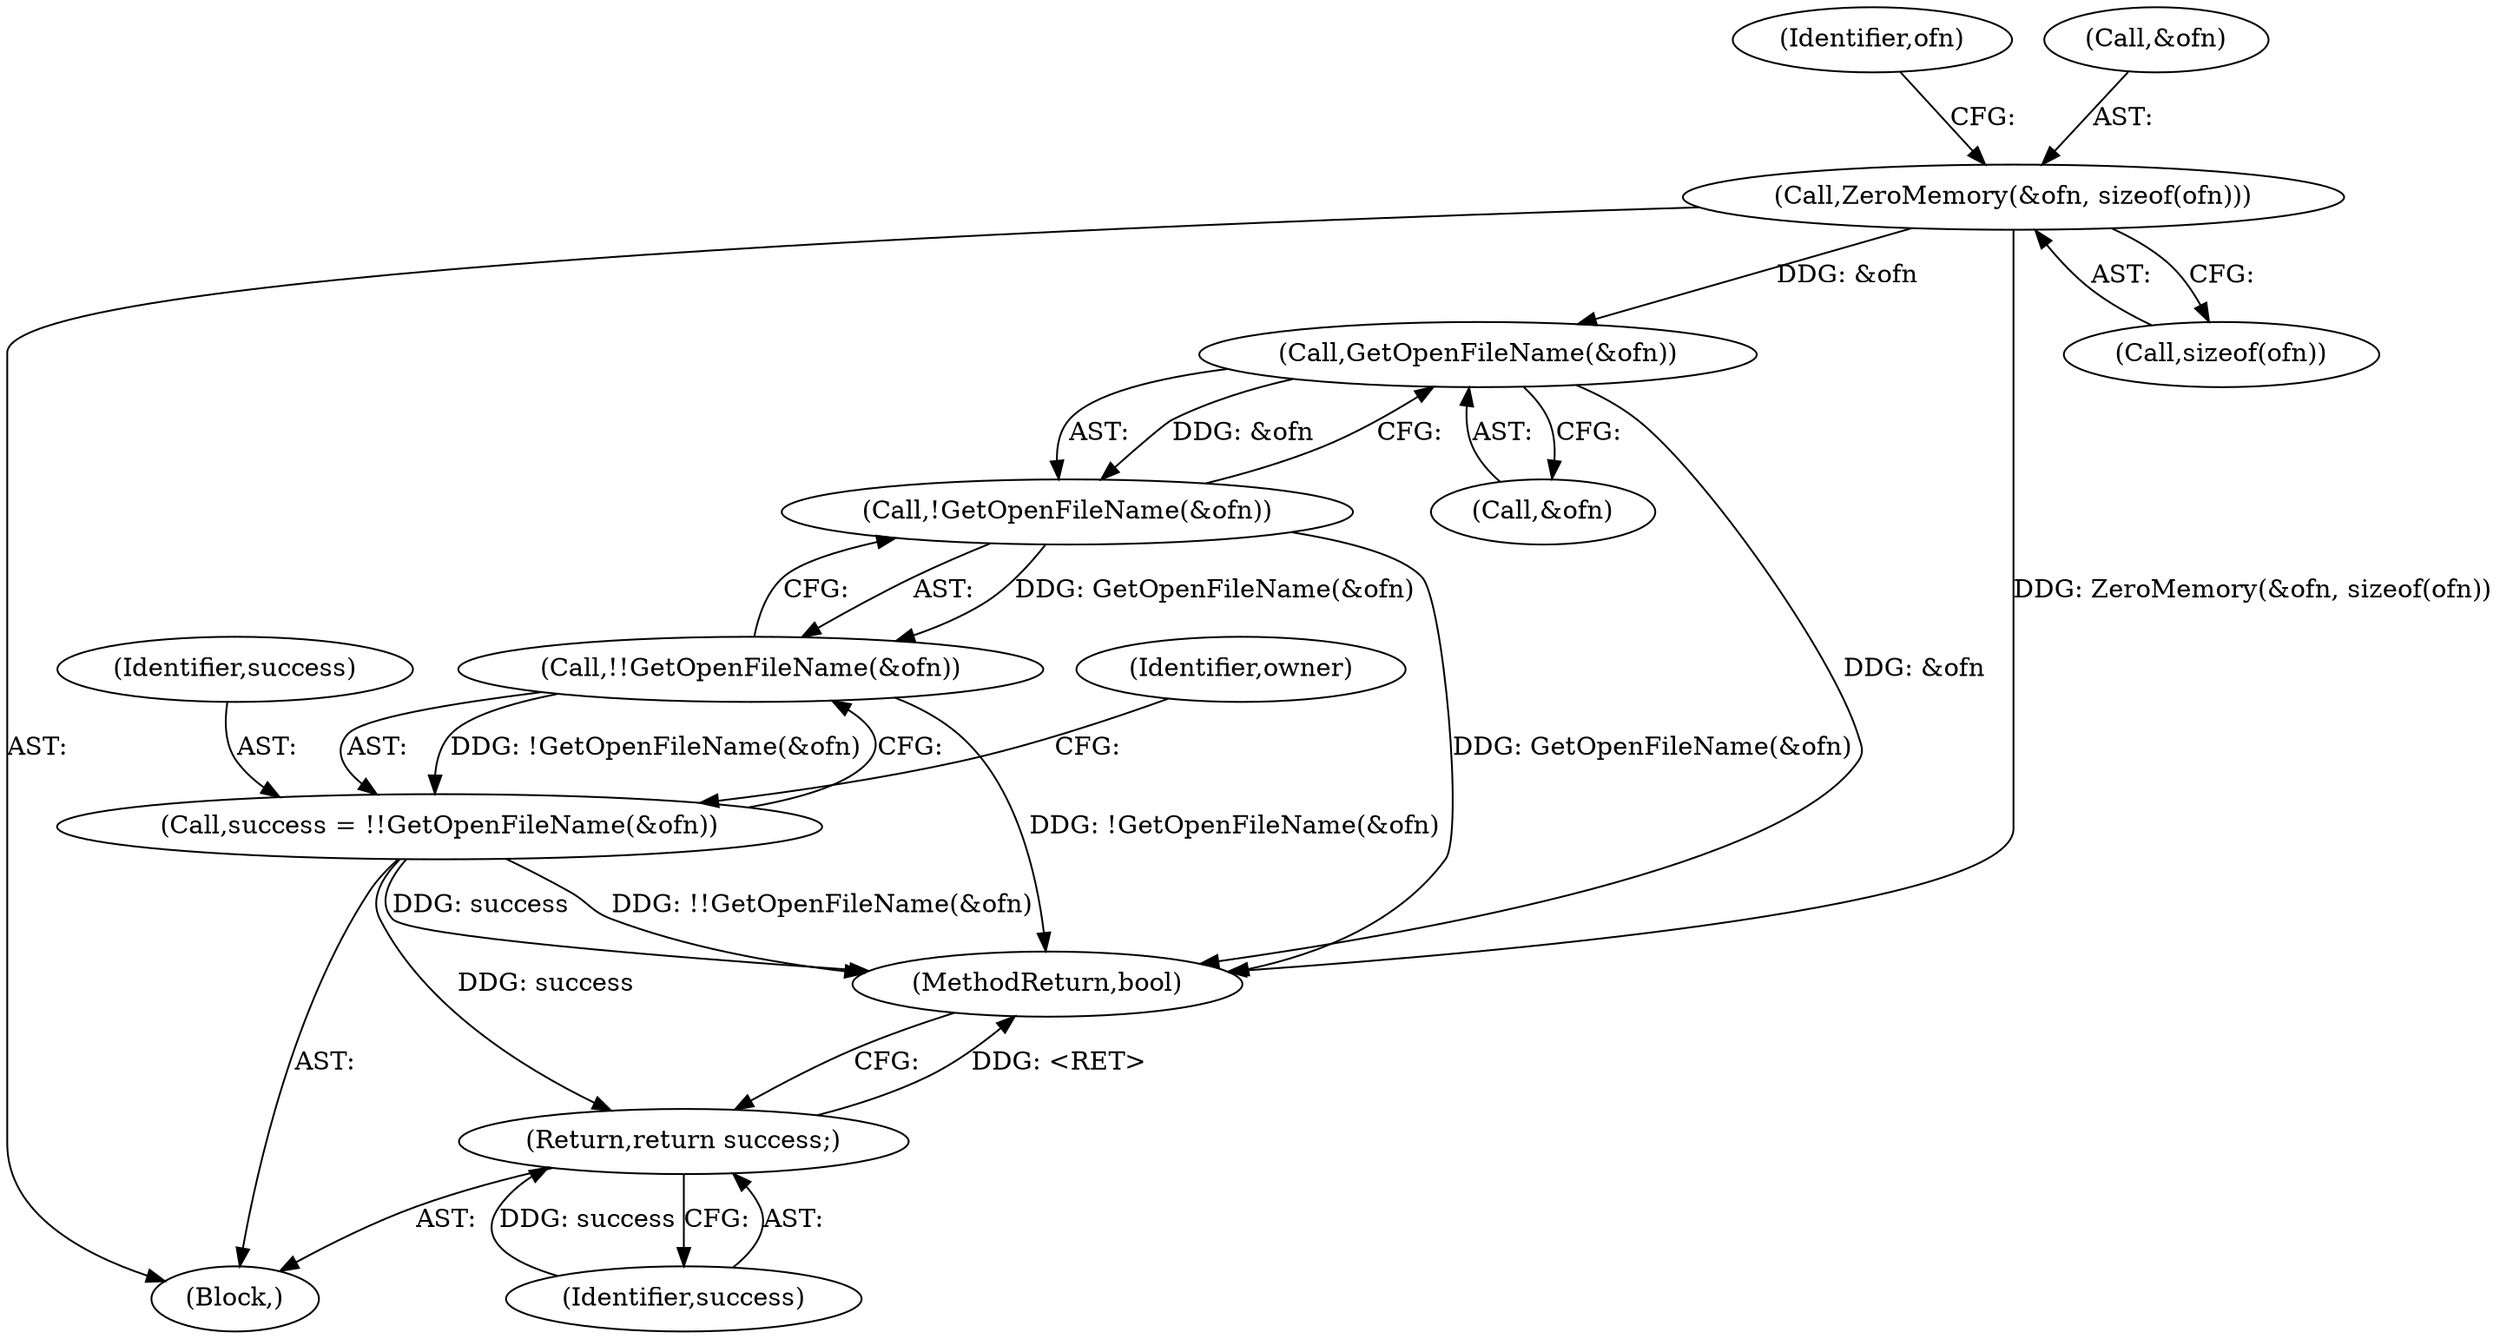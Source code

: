 digraph "1_Chrome_eb7971fdb0c3b76bacfb77c1ecc76459ef481f17@del" {
"1000206" [label="(Call,GetOpenFileName(&ofn))"];
"1000107" [label="(Call,ZeroMemory(&ofn, sizeof(ofn)))"];
"1000205" [label="(Call,!GetOpenFileName(&ofn))"];
"1000204" [label="(Call,!!GetOpenFileName(&ofn))"];
"1000202" [label="(Call,success = !!GetOpenFileName(&ofn))"];
"1000218" [label="(Return,return success;)"];
"1000107" [label="(Call,ZeroMemory(&ofn, sizeof(ofn)))"];
"1000218" [label="(Return,return success;)"];
"1000206" [label="(Call,GetOpenFileName(&ofn))"];
"1000110" [label="(Call,sizeof(ofn))"];
"1000205" [label="(Call,!GetOpenFileName(&ofn))"];
"1000204" [label="(Call,!!GetOpenFileName(&ofn))"];
"1000210" [label="(Identifier,owner)"];
"1000203" [label="(Identifier,success)"];
"1000114" [label="(Identifier,ofn)"];
"1000202" [label="(Call,success = !!GetOpenFileName(&ofn))"];
"1000219" [label="(Identifier,success)"];
"1000105" [label="(Block,)"];
"1000108" [label="(Call,&ofn)"];
"1000220" [label="(MethodReturn,bool)"];
"1000207" [label="(Call,&ofn)"];
"1000206" -> "1000205"  [label="AST: "];
"1000206" -> "1000207"  [label="CFG: "];
"1000207" -> "1000206"  [label="AST: "];
"1000205" -> "1000206"  [label="CFG: "];
"1000206" -> "1000220"  [label="DDG: &ofn"];
"1000206" -> "1000205"  [label="DDG: &ofn"];
"1000107" -> "1000206"  [label="DDG: &ofn"];
"1000107" -> "1000105"  [label="AST: "];
"1000107" -> "1000110"  [label="CFG: "];
"1000108" -> "1000107"  [label="AST: "];
"1000110" -> "1000107"  [label="AST: "];
"1000114" -> "1000107"  [label="CFG: "];
"1000107" -> "1000220"  [label="DDG: ZeroMemory(&ofn, sizeof(ofn))"];
"1000205" -> "1000204"  [label="AST: "];
"1000204" -> "1000205"  [label="CFG: "];
"1000205" -> "1000220"  [label="DDG: GetOpenFileName(&ofn)"];
"1000205" -> "1000204"  [label="DDG: GetOpenFileName(&ofn)"];
"1000204" -> "1000202"  [label="AST: "];
"1000202" -> "1000204"  [label="CFG: "];
"1000204" -> "1000220"  [label="DDG: !GetOpenFileName(&ofn)"];
"1000204" -> "1000202"  [label="DDG: !GetOpenFileName(&ofn)"];
"1000202" -> "1000105"  [label="AST: "];
"1000203" -> "1000202"  [label="AST: "];
"1000210" -> "1000202"  [label="CFG: "];
"1000202" -> "1000220"  [label="DDG: success"];
"1000202" -> "1000220"  [label="DDG: !!GetOpenFileName(&ofn)"];
"1000202" -> "1000218"  [label="DDG: success"];
"1000218" -> "1000105"  [label="AST: "];
"1000218" -> "1000219"  [label="CFG: "];
"1000219" -> "1000218"  [label="AST: "];
"1000220" -> "1000218"  [label="CFG: "];
"1000218" -> "1000220"  [label="DDG: <RET>"];
"1000219" -> "1000218"  [label="DDG: success"];
}
